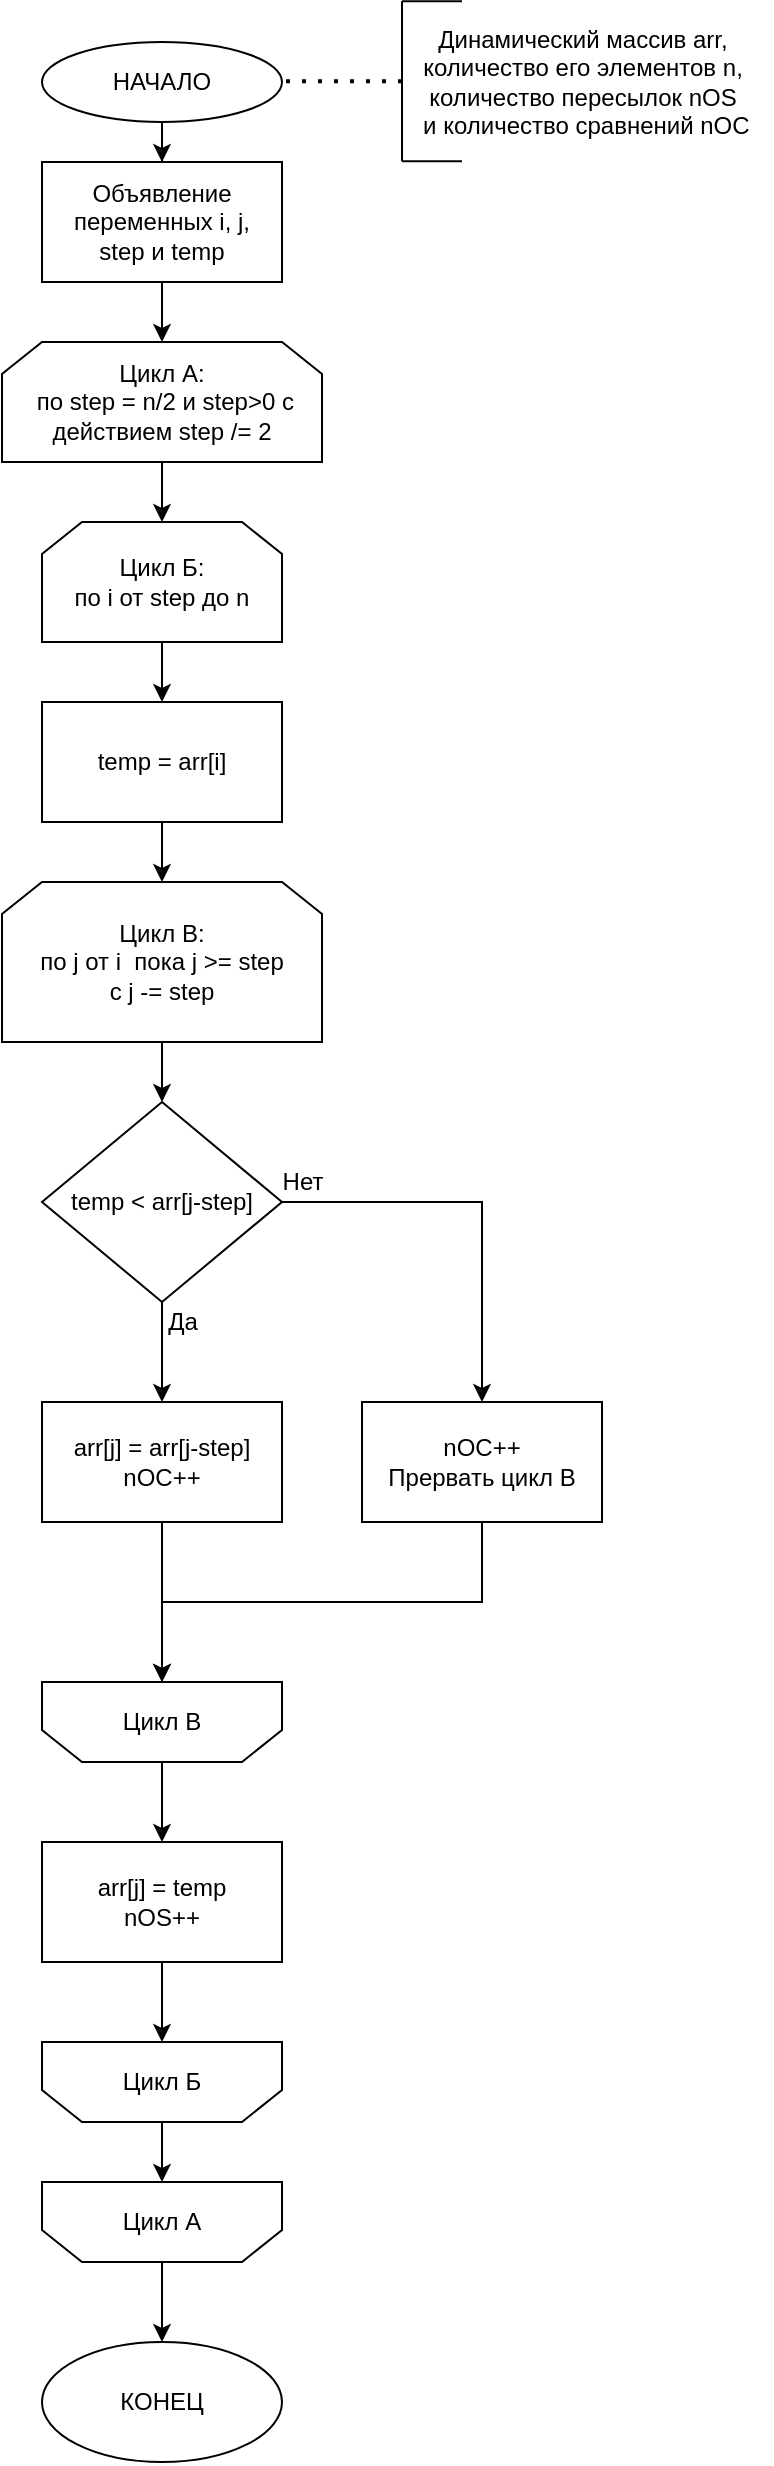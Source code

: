 <mxfile version="20.3.0" type="device"><diagram id="E_FStSFtF6cOYVec1a14" name="Страница 1"><mxGraphModel dx="385" dy="714" grid="1" gridSize="10" guides="1" tooltips="1" connect="1" arrows="1" fold="1" page="1" pageScale="1" pageWidth="1200" pageHeight="1600" math="0" shadow="0"><root><mxCell id="0"/><mxCell id="1" parent="0"/><mxCell id="kPdWa5VRUHjpICWroKO3-4" value="" style="edgeStyle=orthogonalEdgeStyle;rounded=0;orthogonalLoop=1;jettySize=auto;html=1;" edge="1" parent="1" source="kPdWa5VRUHjpICWroKO3-2" target="kPdWa5VRUHjpICWroKO3-3"><mxGeometry relative="1" as="geometry"/></mxCell><mxCell id="kPdWa5VRUHjpICWroKO3-2" value="НАЧАЛО" style="ellipse;whiteSpace=wrap;html=1;" vertex="1" parent="1"><mxGeometry x="490" y="40" width="120" height="40" as="geometry"/></mxCell><mxCell id="kPdWa5VRUHjpICWroKO3-11" style="edgeStyle=orthogonalEdgeStyle;rounded=0;orthogonalLoop=1;jettySize=auto;html=1;entryX=0.5;entryY=0;entryDx=0;entryDy=0;" edge="1" parent="1" source="kPdWa5VRUHjpICWroKO3-3" target="kPdWa5VRUHjpICWroKO3-10"><mxGeometry relative="1" as="geometry"/></mxCell><mxCell id="kPdWa5VRUHjpICWroKO3-3" value="Объявление переменных i, j, &lt;br&gt;step и temp" style="whiteSpace=wrap;html=1;" vertex="1" parent="1"><mxGeometry x="490" y="100" width="120" height="60" as="geometry"/></mxCell><mxCell id="kPdWa5VRUHjpICWroKO3-5" value="" style="endArrow=none;dashed=1;html=1;dashPattern=1 3;strokeWidth=2;rounded=0;entryX=1;entryY=0.5;entryDx=0;entryDy=0;" edge="1" parent="1"><mxGeometry width="50" height="50" relative="1" as="geometry"><mxPoint x="670" y="59.58" as="sourcePoint"/><mxPoint x="610" y="59.58" as="targetPoint"/></mxGeometry></mxCell><mxCell id="kPdWa5VRUHjpICWroKO3-6" value="" style="endArrow=none;html=1;rounded=0;" edge="1" parent="1"><mxGeometry width="50" height="50" relative="1" as="geometry"><mxPoint x="670" y="99.58" as="sourcePoint"/><mxPoint x="670" y="19.58" as="targetPoint"/></mxGeometry></mxCell><mxCell id="kPdWa5VRUHjpICWroKO3-7" value="" style="endArrow=none;html=1;rounded=0;" edge="1" parent="1"><mxGeometry width="50" height="50" relative="1" as="geometry"><mxPoint x="700" y="99.58" as="sourcePoint"/><mxPoint x="670" y="99.58" as="targetPoint"/></mxGeometry></mxCell><mxCell id="kPdWa5VRUHjpICWroKO3-8" value="" style="endArrow=none;html=1;rounded=0;" edge="1" parent="1"><mxGeometry width="50" height="50" relative="1" as="geometry"><mxPoint x="700" y="19.58" as="sourcePoint"/><mxPoint x="670" y="19.58" as="targetPoint"/></mxGeometry></mxCell><mxCell id="kPdWa5VRUHjpICWroKO3-9" value="Динамический массив arr, &lt;br&gt;количество его элементов n,&lt;br&gt;количество пересылок nOS&lt;br&gt;&amp;nbsp;и количество сравнений nOC" style="text;html=1;align=center;verticalAlign=middle;resizable=0;points=[];autosize=1;strokeColor=none;fillColor=none;" vertex="1" parent="1"><mxGeometry x="665" y="24.58" width="190" height="70" as="geometry"/></mxCell><mxCell id="kPdWa5VRUHjpICWroKO3-13" style="edgeStyle=orthogonalEdgeStyle;rounded=0;orthogonalLoop=1;jettySize=auto;html=1;entryX=0.5;entryY=0;entryDx=0;entryDy=0;" edge="1" parent="1" source="kPdWa5VRUHjpICWroKO3-10" target="kPdWa5VRUHjpICWroKO3-12"><mxGeometry relative="1" as="geometry"/></mxCell><mxCell id="kPdWa5VRUHjpICWroKO3-10" value="Цикл А:&lt;br&gt;&amp;nbsp;по step = n/2 и step&amp;gt;0 с действием step /= 2" style="shape=loopLimit;whiteSpace=wrap;html=1;" vertex="1" parent="1"><mxGeometry x="470" y="190" width="160" height="60" as="geometry"/></mxCell><mxCell id="kPdWa5VRUHjpICWroKO3-15" value="" style="edgeStyle=orthogonalEdgeStyle;rounded=0;orthogonalLoop=1;jettySize=auto;html=1;" edge="1" parent="1" source="kPdWa5VRUHjpICWroKO3-12" target="kPdWa5VRUHjpICWroKO3-14"><mxGeometry relative="1" as="geometry"/></mxCell><mxCell id="kPdWa5VRUHjpICWroKO3-12" value="Цикл Б:&lt;br&gt;по i от step до n" style="shape=loopLimit;whiteSpace=wrap;html=1;" vertex="1" parent="1"><mxGeometry x="490" y="280" width="120" height="60" as="geometry"/></mxCell><mxCell id="kPdWa5VRUHjpICWroKO3-17" style="edgeStyle=orthogonalEdgeStyle;rounded=0;orthogonalLoop=1;jettySize=auto;html=1;entryX=0.5;entryY=0;entryDx=0;entryDy=0;" edge="1" parent="1" source="kPdWa5VRUHjpICWroKO3-14" target="kPdWa5VRUHjpICWroKO3-16"><mxGeometry relative="1" as="geometry"/></mxCell><mxCell id="kPdWa5VRUHjpICWroKO3-14" value="temp = arr[i]" style="whiteSpace=wrap;html=1;" vertex="1" parent="1"><mxGeometry x="490" y="370" width="120" height="60" as="geometry"/></mxCell><mxCell id="kPdWa5VRUHjpICWroKO3-19" value="" style="edgeStyle=orthogonalEdgeStyle;rounded=0;orthogonalLoop=1;jettySize=auto;html=1;" edge="1" parent="1" source="kPdWa5VRUHjpICWroKO3-16" target="kPdWa5VRUHjpICWroKO3-18"><mxGeometry relative="1" as="geometry"/></mxCell><mxCell id="kPdWa5VRUHjpICWroKO3-16" value="Цикл В:&lt;br&gt;по j от i&amp;nbsp; пока j &amp;gt;= step&lt;br&gt;с j -= step" style="shape=loopLimit;whiteSpace=wrap;html=1;" vertex="1" parent="1"><mxGeometry x="470" y="460" width="160" height="80" as="geometry"/></mxCell><mxCell id="kPdWa5VRUHjpICWroKO3-21" value="" style="edgeStyle=orthogonalEdgeStyle;rounded=0;orthogonalLoop=1;jettySize=auto;html=1;" edge="1" parent="1" source="kPdWa5VRUHjpICWroKO3-18" target="kPdWa5VRUHjpICWroKO3-20"><mxGeometry relative="1" as="geometry"/></mxCell><mxCell id="kPdWa5VRUHjpICWroKO3-24" value="" style="edgeStyle=orthogonalEdgeStyle;rounded=0;orthogonalLoop=1;jettySize=auto;html=1;" edge="1" parent="1" source="kPdWa5VRUHjpICWroKO3-18" target="kPdWa5VRUHjpICWroKO3-23"><mxGeometry relative="1" as="geometry"/></mxCell><mxCell id="kPdWa5VRUHjpICWroKO3-18" value="temp &amp;lt; arr[j-step]" style="rhombus;whiteSpace=wrap;html=1;" vertex="1" parent="1"><mxGeometry x="490" y="570" width="120" height="100" as="geometry"/></mxCell><mxCell id="kPdWa5VRUHjpICWroKO3-28" style="edgeStyle=orthogonalEdgeStyle;rounded=0;orthogonalLoop=1;jettySize=auto;html=1;entryX=0.5;entryY=1;entryDx=0;entryDy=0;" edge="1" parent="1" source="kPdWa5VRUHjpICWroKO3-20" target="kPdWa5VRUHjpICWroKO3-27"><mxGeometry relative="1" as="geometry"/></mxCell><mxCell id="kPdWa5VRUHjpICWroKO3-20" value="arr[j] = arr[j-step]&lt;br&gt;nOC++" style="whiteSpace=wrap;html=1;" vertex="1" parent="1"><mxGeometry x="490" y="720" width="120" height="60" as="geometry"/></mxCell><mxCell id="kPdWa5VRUHjpICWroKO3-22" value="Да" style="text;html=1;align=center;verticalAlign=middle;resizable=0;points=[];autosize=1;strokeColor=none;fillColor=none;" vertex="1" parent="1"><mxGeometry x="540" y="665" width="40" height="30" as="geometry"/></mxCell><mxCell id="kPdWa5VRUHjpICWroKO3-30" style="edgeStyle=orthogonalEdgeStyle;rounded=0;orthogonalLoop=1;jettySize=auto;html=1;entryX=0.5;entryY=1;entryDx=0;entryDy=0;" edge="1" parent="1" source="kPdWa5VRUHjpICWroKO3-23" target="kPdWa5VRUHjpICWroKO3-27"><mxGeometry relative="1" as="geometry"><Array as="points"><mxPoint x="710" y="820"/><mxPoint x="550" y="820"/></Array></mxGeometry></mxCell><mxCell id="kPdWa5VRUHjpICWroKO3-23" value="nOC++&lt;br&gt;Прервать цикл В" style="whiteSpace=wrap;html=1;" vertex="1" parent="1"><mxGeometry x="650" y="720" width="120" height="60" as="geometry"/></mxCell><mxCell id="kPdWa5VRUHjpICWroKO3-25" value="Нет" style="text;html=1;align=center;verticalAlign=middle;resizable=0;points=[];autosize=1;strokeColor=none;fillColor=none;" vertex="1" parent="1"><mxGeometry x="600" y="595" width="40" height="30" as="geometry"/></mxCell><mxCell id="kPdWa5VRUHjpICWroKO3-32" value="" style="edgeStyle=orthogonalEdgeStyle;rounded=0;orthogonalLoop=1;jettySize=auto;html=1;" edge="1" parent="1" source="kPdWa5VRUHjpICWroKO3-27" target="kPdWa5VRUHjpICWroKO3-31"><mxGeometry relative="1" as="geometry"/></mxCell><mxCell id="kPdWa5VRUHjpICWroKO3-27" value="Цикл В" style="shape=loopLimit;whiteSpace=wrap;html=1;direction=west;" vertex="1" parent="1"><mxGeometry x="490" y="860" width="120" height="40" as="geometry"/></mxCell><mxCell id="kPdWa5VRUHjpICWroKO3-34" style="edgeStyle=orthogonalEdgeStyle;rounded=0;orthogonalLoop=1;jettySize=auto;html=1;entryX=0.5;entryY=1;entryDx=0;entryDy=0;" edge="1" parent="1" source="kPdWa5VRUHjpICWroKO3-31" target="kPdWa5VRUHjpICWroKO3-33"><mxGeometry relative="1" as="geometry"/></mxCell><mxCell id="kPdWa5VRUHjpICWroKO3-31" value="arr[j] = temp&lt;br&gt;nOS++" style="whiteSpace=wrap;html=1;" vertex="1" parent="1"><mxGeometry x="490" y="940" width="120" height="60" as="geometry"/></mxCell><mxCell id="kPdWa5VRUHjpICWroKO3-36" value="" style="edgeStyle=orthogonalEdgeStyle;rounded=0;orthogonalLoop=1;jettySize=auto;html=1;" edge="1" parent="1" source="kPdWa5VRUHjpICWroKO3-33" target="kPdWa5VRUHjpICWroKO3-35"><mxGeometry relative="1" as="geometry"/></mxCell><mxCell id="kPdWa5VRUHjpICWroKO3-33" value="Цикл Б" style="shape=loopLimit;whiteSpace=wrap;html=1;direction=west;" vertex="1" parent="1"><mxGeometry x="490" y="1040" width="120" height="40" as="geometry"/></mxCell><mxCell id="kPdWa5VRUHjpICWroKO3-38" value="" style="edgeStyle=orthogonalEdgeStyle;rounded=0;orthogonalLoop=1;jettySize=auto;html=1;" edge="1" parent="1" source="kPdWa5VRUHjpICWroKO3-35" target="kPdWa5VRUHjpICWroKO3-37"><mxGeometry relative="1" as="geometry"/></mxCell><mxCell id="kPdWa5VRUHjpICWroKO3-35" value="Цикл А" style="shape=loopLimit;whiteSpace=wrap;html=1;direction=west;" vertex="1" parent="1"><mxGeometry x="490" y="1110" width="120" height="40" as="geometry"/></mxCell><mxCell id="kPdWa5VRUHjpICWroKO3-37" value="КОНЕЦ" style="ellipse;whiteSpace=wrap;html=1;" vertex="1" parent="1"><mxGeometry x="490" y="1190" width="120" height="60" as="geometry"/></mxCell></root></mxGraphModel></diagram></mxfile>